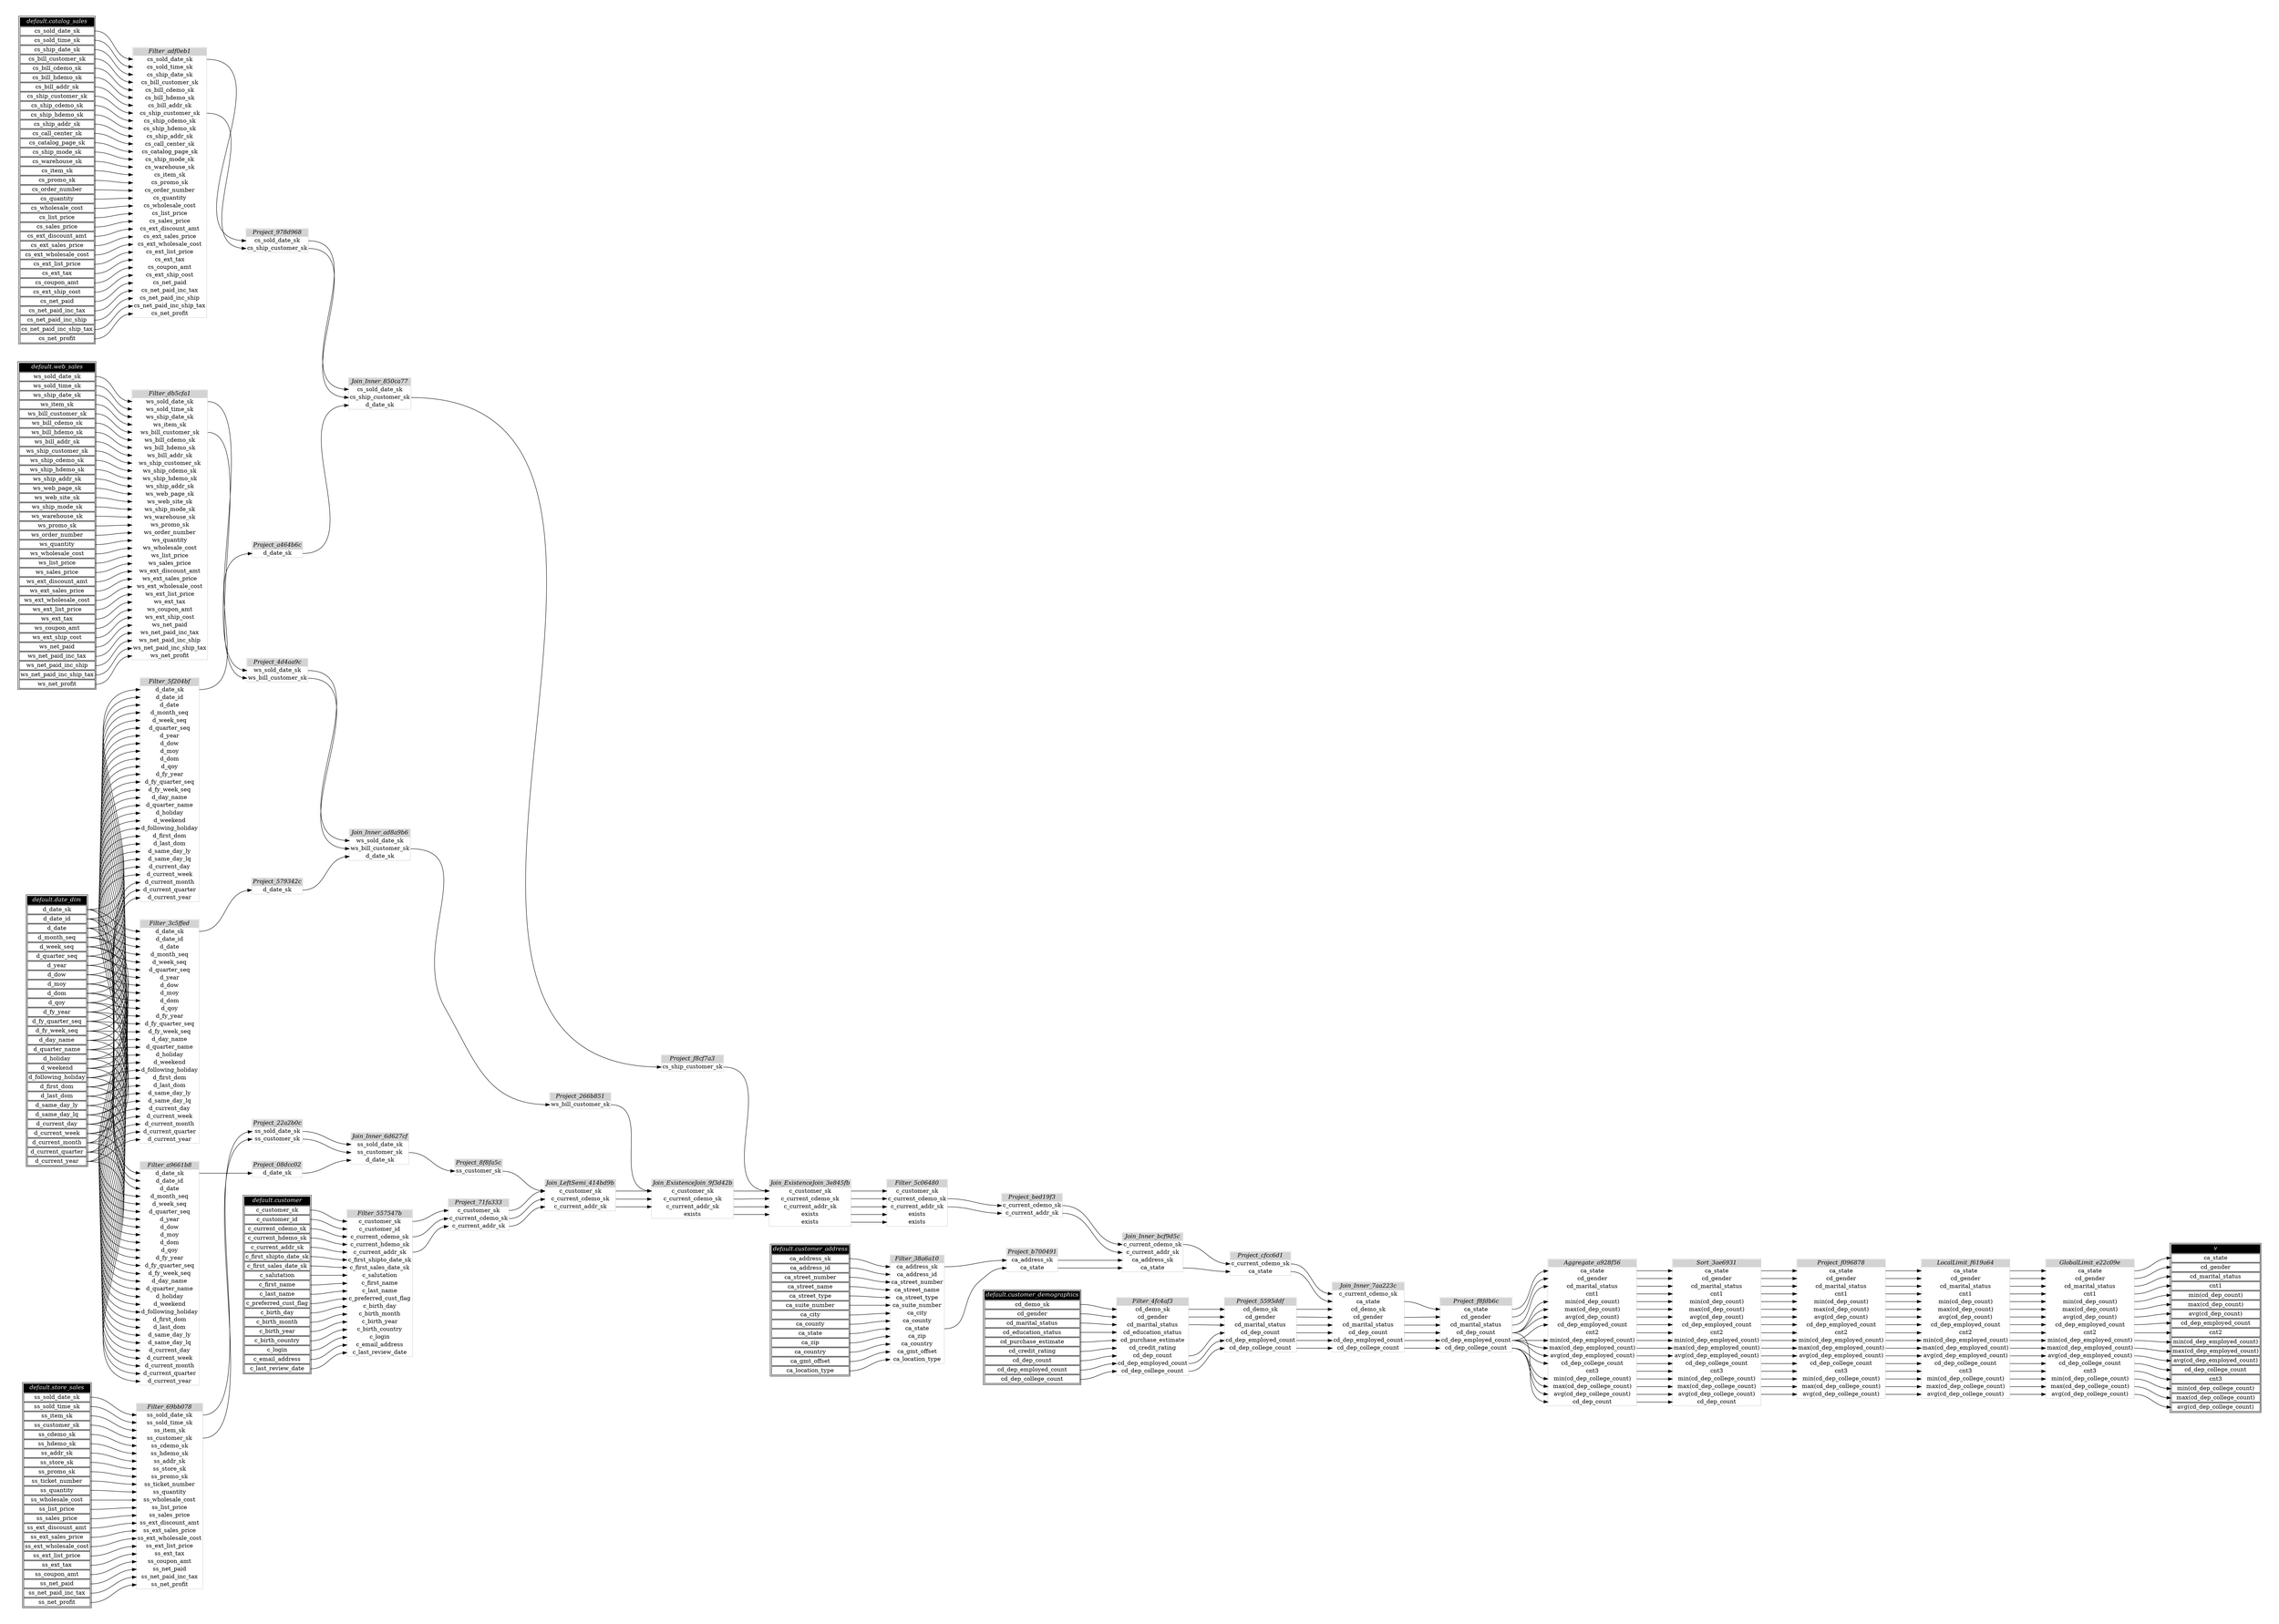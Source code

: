 // Automatically generated by TPCDSFlowTestSuite


digraph {
  graph [pad="0.5" nodesep="0.5" ranksep="1" fontname="Helvetica" rankdir=LR];
  node [shape=plaintext]

  
"Aggregate_a928f56" [label=<
<table color="lightgray" border="1" cellborder="0" cellspacing="0">
  <tr><td bgcolor="lightgray" port="nodeName"><i>Aggregate_a928f56</i></td></tr>
  <tr><td port="0">ca_state</td></tr>
<tr><td port="1">cd_gender</td></tr>
<tr><td port="2">cd_marital_status</td></tr>
<tr><td port="3">cnt1</td></tr>
<tr><td port="4">min(cd_dep_count)</td></tr>
<tr><td port="5">max(cd_dep_count)</td></tr>
<tr><td port="6">avg(cd_dep_count)</td></tr>
<tr><td port="7">cd_dep_employed_count</td></tr>
<tr><td port="8">cnt2</td></tr>
<tr><td port="9">min(cd_dep_employed_count)</td></tr>
<tr><td port="10">max(cd_dep_employed_count)</td></tr>
<tr><td port="11">avg(cd_dep_employed_count)</td></tr>
<tr><td port="12">cd_dep_college_count</td></tr>
<tr><td port="13">cnt3</td></tr>
<tr><td port="14">min(cd_dep_college_count)</td></tr>
<tr><td port="15">max(cd_dep_college_count)</td></tr>
<tr><td port="16">avg(cd_dep_college_count)</td></tr>
<tr><td port="17">cd_dep_count</td></tr>
</table>>];
     

"Filter_38a6a10" [label=<
<table color="lightgray" border="1" cellborder="0" cellspacing="0">
  <tr><td bgcolor="lightgray" port="nodeName"><i>Filter_38a6a10</i></td></tr>
  <tr><td port="0">ca_address_sk</td></tr>
<tr><td port="1">ca_address_id</td></tr>
<tr><td port="2">ca_street_number</td></tr>
<tr><td port="3">ca_street_name</td></tr>
<tr><td port="4">ca_street_type</td></tr>
<tr><td port="5">ca_suite_number</td></tr>
<tr><td port="6">ca_city</td></tr>
<tr><td port="7">ca_county</td></tr>
<tr><td port="8">ca_state</td></tr>
<tr><td port="9">ca_zip</td></tr>
<tr><td port="10">ca_country</td></tr>
<tr><td port="11">ca_gmt_offset</td></tr>
<tr><td port="12">ca_location_type</td></tr>
</table>>];
     

"Filter_3c5ffed" [label=<
<table color="lightgray" border="1" cellborder="0" cellspacing="0">
  <tr><td bgcolor="lightgray" port="nodeName"><i>Filter_3c5ffed</i></td></tr>
  <tr><td port="0">d_date_sk</td></tr>
<tr><td port="1">d_date_id</td></tr>
<tr><td port="2">d_date</td></tr>
<tr><td port="3">d_month_seq</td></tr>
<tr><td port="4">d_week_seq</td></tr>
<tr><td port="5">d_quarter_seq</td></tr>
<tr><td port="6">d_year</td></tr>
<tr><td port="7">d_dow</td></tr>
<tr><td port="8">d_moy</td></tr>
<tr><td port="9">d_dom</td></tr>
<tr><td port="10">d_qoy</td></tr>
<tr><td port="11">d_fy_year</td></tr>
<tr><td port="12">d_fy_quarter_seq</td></tr>
<tr><td port="13">d_fy_week_seq</td></tr>
<tr><td port="14">d_day_name</td></tr>
<tr><td port="15">d_quarter_name</td></tr>
<tr><td port="16">d_holiday</td></tr>
<tr><td port="17">d_weekend</td></tr>
<tr><td port="18">d_following_holiday</td></tr>
<tr><td port="19">d_first_dom</td></tr>
<tr><td port="20">d_last_dom</td></tr>
<tr><td port="21">d_same_day_ly</td></tr>
<tr><td port="22">d_same_day_lq</td></tr>
<tr><td port="23">d_current_day</td></tr>
<tr><td port="24">d_current_week</td></tr>
<tr><td port="25">d_current_month</td></tr>
<tr><td port="26">d_current_quarter</td></tr>
<tr><td port="27">d_current_year</td></tr>
</table>>];
     

"Filter_4fc4af3" [label=<
<table color="lightgray" border="1" cellborder="0" cellspacing="0">
  <tr><td bgcolor="lightgray" port="nodeName"><i>Filter_4fc4af3</i></td></tr>
  <tr><td port="0">cd_demo_sk</td></tr>
<tr><td port="1">cd_gender</td></tr>
<tr><td port="2">cd_marital_status</td></tr>
<tr><td port="3">cd_education_status</td></tr>
<tr><td port="4">cd_purchase_estimate</td></tr>
<tr><td port="5">cd_credit_rating</td></tr>
<tr><td port="6">cd_dep_count</td></tr>
<tr><td port="7">cd_dep_employed_count</td></tr>
<tr><td port="8">cd_dep_college_count</td></tr>
</table>>];
     

"Filter_557547b" [label=<
<table color="lightgray" border="1" cellborder="0" cellspacing="0">
  <tr><td bgcolor="lightgray" port="nodeName"><i>Filter_557547b</i></td></tr>
  <tr><td port="0">c_customer_sk</td></tr>
<tr><td port="1">c_customer_id</td></tr>
<tr><td port="2">c_current_cdemo_sk</td></tr>
<tr><td port="3">c_current_hdemo_sk</td></tr>
<tr><td port="4">c_current_addr_sk</td></tr>
<tr><td port="5">c_first_shipto_date_sk</td></tr>
<tr><td port="6">c_first_sales_date_sk</td></tr>
<tr><td port="7">c_salutation</td></tr>
<tr><td port="8">c_first_name</td></tr>
<tr><td port="9">c_last_name</td></tr>
<tr><td port="10">c_preferred_cust_flag</td></tr>
<tr><td port="11">c_birth_day</td></tr>
<tr><td port="12">c_birth_month</td></tr>
<tr><td port="13">c_birth_year</td></tr>
<tr><td port="14">c_birth_country</td></tr>
<tr><td port="15">c_login</td></tr>
<tr><td port="16">c_email_address</td></tr>
<tr><td port="17">c_last_review_date</td></tr>
</table>>];
     

"Filter_5c06480" [label=<
<table color="lightgray" border="1" cellborder="0" cellspacing="0">
  <tr><td bgcolor="lightgray" port="nodeName"><i>Filter_5c06480</i></td></tr>
  <tr><td port="0">c_customer_sk</td></tr>
<tr><td port="1">c_current_cdemo_sk</td></tr>
<tr><td port="2">c_current_addr_sk</td></tr>
<tr><td port="3">exists</td></tr>
<tr><td port="4">exists</td></tr>
</table>>];
     

"Filter_5f204bf" [label=<
<table color="lightgray" border="1" cellborder="0" cellspacing="0">
  <tr><td bgcolor="lightgray" port="nodeName"><i>Filter_5f204bf</i></td></tr>
  <tr><td port="0">d_date_sk</td></tr>
<tr><td port="1">d_date_id</td></tr>
<tr><td port="2">d_date</td></tr>
<tr><td port="3">d_month_seq</td></tr>
<tr><td port="4">d_week_seq</td></tr>
<tr><td port="5">d_quarter_seq</td></tr>
<tr><td port="6">d_year</td></tr>
<tr><td port="7">d_dow</td></tr>
<tr><td port="8">d_moy</td></tr>
<tr><td port="9">d_dom</td></tr>
<tr><td port="10">d_qoy</td></tr>
<tr><td port="11">d_fy_year</td></tr>
<tr><td port="12">d_fy_quarter_seq</td></tr>
<tr><td port="13">d_fy_week_seq</td></tr>
<tr><td port="14">d_day_name</td></tr>
<tr><td port="15">d_quarter_name</td></tr>
<tr><td port="16">d_holiday</td></tr>
<tr><td port="17">d_weekend</td></tr>
<tr><td port="18">d_following_holiday</td></tr>
<tr><td port="19">d_first_dom</td></tr>
<tr><td port="20">d_last_dom</td></tr>
<tr><td port="21">d_same_day_ly</td></tr>
<tr><td port="22">d_same_day_lq</td></tr>
<tr><td port="23">d_current_day</td></tr>
<tr><td port="24">d_current_week</td></tr>
<tr><td port="25">d_current_month</td></tr>
<tr><td port="26">d_current_quarter</td></tr>
<tr><td port="27">d_current_year</td></tr>
</table>>];
     

"Filter_69bb078" [label=<
<table color="lightgray" border="1" cellborder="0" cellspacing="0">
  <tr><td bgcolor="lightgray" port="nodeName"><i>Filter_69bb078</i></td></tr>
  <tr><td port="0">ss_sold_date_sk</td></tr>
<tr><td port="1">ss_sold_time_sk</td></tr>
<tr><td port="2">ss_item_sk</td></tr>
<tr><td port="3">ss_customer_sk</td></tr>
<tr><td port="4">ss_cdemo_sk</td></tr>
<tr><td port="5">ss_hdemo_sk</td></tr>
<tr><td port="6">ss_addr_sk</td></tr>
<tr><td port="7">ss_store_sk</td></tr>
<tr><td port="8">ss_promo_sk</td></tr>
<tr><td port="9">ss_ticket_number</td></tr>
<tr><td port="10">ss_quantity</td></tr>
<tr><td port="11">ss_wholesale_cost</td></tr>
<tr><td port="12">ss_list_price</td></tr>
<tr><td port="13">ss_sales_price</td></tr>
<tr><td port="14">ss_ext_discount_amt</td></tr>
<tr><td port="15">ss_ext_sales_price</td></tr>
<tr><td port="16">ss_ext_wholesale_cost</td></tr>
<tr><td port="17">ss_ext_list_price</td></tr>
<tr><td port="18">ss_ext_tax</td></tr>
<tr><td port="19">ss_coupon_amt</td></tr>
<tr><td port="20">ss_net_paid</td></tr>
<tr><td port="21">ss_net_paid_inc_tax</td></tr>
<tr><td port="22">ss_net_profit</td></tr>
</table>>];
     

"Filter_a9661b8" [label=<
<table color="lightgray" border="1" cellborder="0" cellspacing="0">
  <tr><td bgcolor="lightgray" port="nodeName"><i>Filter_a9661b8</i></td></tr>
  <tr><td port="0">d_date_sk</td></tr>
<tr><td port="1">d_date_id</td></tr>
<tr><td port="2">d_date</td></tr>
<tr><td port="3">d_month_seq</td></tr>
<tr><td port="4">d_week_seq</td></tr>
<tr><td port="5">d_quarter_seq</td></tr>
<tr><td port="6">d_year</td></tr>
<tr><td port="7">d_dow</td></tr>
<tr><td port="8">d_moy</td></tr>
<tr><td port="9">d_dom</td></tr>
<tr><td port="10">d_qoy</td></tr>
<tr><td port="11">d_fy_year</td></tr>
<tr><td port="12">d_fy_quarter_seq</td></tr>
<tr><td port="13">d_fy_week_seq</td></tr>
<tr><td port="14">d_day_name</td></tr>
<tr><td port="15">d_quarter_name</td></tr>
<tr><td port="16">d_holiday</td></tr>
<tr><td port="17">d_weekend</td></tr>
<tr><td port="18">d_following_holiday</td></tr>
<tr><td port="19">d_first_dom</td></tr>
<tr><td port="20">d_last_dom</td></tr>
<tr><td port="21">d_same_day_ly</td></tr>
<tr><td port="22">d_same_day_lq</td></tr>
<tr><td port="23">d_current_day</td></tr>
<tr><td port="24">d_current_week</td></tr>
<tr><td port="25">d_current_month</td></tr>
<tr><td port="26">d_current_quarter</td></tr>
<tr><td port="27">d_current_year</td></tr>
</table>>];
     

"Filter_adf0eb1" [label=<
<table color="lightgray" border="1" cellborder="0" cellspacing="0">
  <tr><td bgcolor="lightgray" port="nodeName"><i>Filter_adf0eb1</i></td></tr>
  <tr><td port="0">cs_sold_date_sk</td></tr>
<tr><td port="1">cs_sold_time_sk</td></tr>
<tr><td port="2">cs_ship_date_sk</td></tr>
<tr><td port="3">cs_bill_customer_sk</td></tr>
<tr><td port="4">cs_bill_cdemo_sk</td></tr>
<tr><td port="5">cs_bill_hdemo_sk</td></tr>
<tr><td port="6">cs_bill_addr_sk</td></tr>
<tr><td port="7">cs_ship_customer_sk</td></tr>
<tr><td port="8">cs_ship_cdemo_sk</td></tr>
<tr><td port="9">cs_ship_hdemo_sk</td></tr>
<tr><td port="10">cs_ship_addr_sk</td></tr>
<tr><td port="11">cs_call_center_sk</td></tr>
<tr><td port="12">cs_catalog_page_sk</td></tr>
<tr><td port="13">cs_ship_mode_sk</td></tr>
<tr><td port="14">cs_warehouse_sk</td></tr>
<tr><td port="15">cs_item_sk</td></tr>
<tr><td port="16">cs_promo_sk</td></tr>
<tr><td port="17">cs_order_number</td></tr>
<tr><td port="18">cs_quantity</td></tr>
<tr><td port="19">cs_wholesale_cost</td></tr>
<tr><td port="20">cs_list_price</td></tr>
<tr><td port="21">cs_sales_price</td></tr>
<tr><td port="22">cs_ext_discount_amt</td></tr>
<tr><td port="23">cs_ext_sales_price</td></tr>
<tr><td port="24">cs_ext_wholesale_cost</td></tr>
<tr><td port="25">cs_ext_list_price</td></tr>
<tr><td port="26">cs_ext_tax</td></tr>
<tr><td port="27">cs_coupon_amt</td></tr>
<tr><td port="28">cs_ext_ship_cost</td></tr>
<tr><td port="29">cs_net_paid</td></tr>
<tr><td port="30">cs_net_paid_inc_tax</td></tr>
<tr><td port="31">cs_net_paid_inc_ship</td></tr>
<tr><td port="32">cs_net_paid_inc_ship_tax</td></tr>
<tr><td port="33">cs_net_profit</td></tr>
</table>>];
     

"Filter_db5cfa1" [label=<
<table color="lightgray" border="1" cellborder="0" cellspacing="0">
  <tr><td bgcolor="lightgray" port="nodeName"><i>Filter_db5cfa1</i></td></tr>
  <tr><td port="0">ws_sold_date_sk</td></tr>
<tr><td port="1">ws_sold_time_sk</td></tr>
<tr><td port="2">ws_ship_date_sk</td></tr>
<tr><td port="3">ws_item_sk</td></tr>
<tr><td port="4">ws_bill_customer_sk</td></tr>
<tr><td port="5">ws_bill_cdemo_sk</td></tr>
<tr><td port="6">ws_bill_hdemo_sk</td></tr>
<tr><td port="7">ws_bill_addr_sk</td></tr>
<tr><td port="8">ws_ship_customer_sk</td></tr>
<tr><td port="9">ws_ship_cdemo_sk</td></tr>
<tr><td port="10">ws_ship_hdemo_sk</td></tr>
<tr><td port="11">ws_ship_addr_sk</td></tr>
<tr><td port="12">ws_web_page_sk</td></tr>
<tr><td port="13">ws_web_site_sk</td></tr>
<tr><td port="14">ws_ship_mode_sk</td></tr>
<tr><td port="15">ws_warehouse_sk</td></tr>
<tr><td port="16">ws_promo_sk</td></tr>
<tr><td port="17">ws_order_number</td></tr>
<tr><td port="18">ws_quantity</td></tr>
<tr><td port="19">ws_wholesale_cost</td></tr>
<tr><td port="20">ws_list_price</td></tr>
<tr><td port="21">ws_sales_price</td></tr>
<tr><td port="22">ws_ext_discount_amt</td></tr>
<tr><td port="23">ws_ext_sales_price</td></tr>
<tr><td port="24">ws_ext_wholesale_cost</td></tr>
<tr><td port="25">ws_ext_list_price</td></tr>
<tr><td port="26">ws_ext_tax</td></tr>
<tr><td port="27">ws_coupon_amt</td></tr>
<tr><td port="28">ws_ext_ship_cost</td></tr>
<tr><td port="29">ws_net_paid</td></tr>
<tr><td port="30">ws_net_paid_inc_tax</td></tr>
<tr><td port="31">ws_net_paid_inc_ship</td></tr>
<tr><td port="32">ws_net_paid_inc_ship_tax</td></tr>
<tr><td port="33">ws_net_profit</td></tr>
</table>>];
     

"GlobalLimit_e22c09e" [label=<
<table color="lightgray" border="1" cellborder="0" cellspacing="0">
  <tr><td bgcolor="lightgray" port="nodeName"><i>GlobalLimit_e22c09e</i></td></tr>
  <tr><td port="0">ca_state</td></tr>
<tr><td port="1">cd_gender</td></tr>
<tr><td port="2">cd_marital_status</td></tr>
<tr><td port="3">cnt1</td></tr>
<tr><td port="4">min(cd_dep_count)</td></tr>
<tr><td port="5">max(cd_dep_count)</td></tr>
<tr><td port="6">avg(cd_dep_count)</td></tr>
<tr><td port="7">cd_dep_employed_count</td></tr>
<tr><td port="8">cnt2</td></tr>
<tr><td port="9">min(cd_dep_employed_count)</td></tr>
<tr><td port="10">max(cd_dep_employed_count)</td></tr>
<tr><td port="11">avg(cd_dep_employed_count)</td></tr>
<tr><td port="12">cd_dep_college_count</td></tr>
<tr><td port="13">cnt3</td></tr>
<tr><td port="14">min(cd_dep_college_count)</td></tr>
<tr><td port="15">max(cd_dep_college_count)</td></tr>
<tr><td port="16">avg(cd_dep_college_count)</td></tr>
</table>>];
     

"Join_ExistenceJoin_3e845fb" [label=<
<table color="lightgray" border="1" cellborder="0" cellspacing="0">
  <tr><td bgcolor="lightgray" port="nodeName"><i>Join_ExistenceJoin_3e845fb</i></td></tr>
  <tr><td port="0">c_customer_sk</td></tr>
<tr><td port="1">c_current_cdemo_sk</td></tr>
<tr><td port="2">c_current_addr_sk</td></tr>
<tr><td port="3">exists</td></tr>
<tr><td port="4">exists</td></tr>
</table>>];
     

"Join_ExistenceJoin_9f3d42b" [label=<
<table color="lightgray" border="1" cellborder="0" cellspacing="0">
  <tr><td bgcolor="lightgray" port="nodeName"><i>Join_ExistenceJoin_9f3d42b</i></td></tr>
  <tr><td port="0">c_customer_sk</td></tr>
<tr><td port="1">c_current_cdemo_sk</td></tr>
<tr><td port="2">c_current_addr_sk</td></tr>
<tr><td port="3">exists</td></tr>
</table>>];
     

"Join_Inner_6d627cf" [label=<
<table color="lightgray" border="1" cellborder="0" cellspacing="0">
  <tr><td bgcolor="lightgray" port="nodeName"><i>Join_Inner_6d627cf</i></td></tr>
  <tr><td port="0">ss_sold_date_sk</td></tr>
<tr><td port="1">ss_customer_sk</td></tr>
<tr><td port="2">d_date_sk</td></tr>
</table>>];
     

"Join_Inner_7aa223c" [label=<
<table color="lightgray" border="1" cellborder="0" cellspacing="0">
  <tr><td bgcolor="lightgray" port="nodeName"><i>Join_Inner_7aa223c</i></td></tr>
  <tr><td port="0">c_current_cdemo_sk</td></tr>
<tr><td port="1">ca_state</td></tr>
<tr><td port="2">cd_demo_sk</td></tr>
<tr><td port="3">cd_gender</td></tr>
<tr><td port="4">cd_marital_status</td></tr>
<tr><td port="5">cd_dep_count</td></tr>
<tr><td port="6">cd_dep_employed_count</td></tr>
<tr><td port="7">cd_dep_college_count</td></tr>
</table>>];
     

"Join_Inner_850ca77" [label=<
<table color="lightgray" border="1" cellborder="0" cellspacing="0">
  <tr><td bgcolor="lightgray" port="nodeName"><i>Join_Inner_850ca77</i></td></tr>
  <tr><td port="0">cs_sold_date_sk</td></tr>
<tr><td port="1">cs_ship_customer_sk</td></tr>
<tr><td port="2">d_date_sk</td></tr>
</table>>];
     

"Join_Inner_ad8a9b6" [label=<
<table color="lightgray" border="1" cellborder="0" cellspacing="0">
  <tr><td bgcolor="lightgray" port="nodeName"><i>Join_Inner_ad8a9b6</i></td></tr>
  <tr><td port="0">ws_sold_date_sk</td></tr>
<tr><td port="1">ws_bill_customer_sk</td></tr>
<tr><td port="2">d_date_sk</td></tr>
</table>>];
     

"Join_Inner_bcf9d5c" [label=<
<table color="lightgray" border="1" cellborder="0" cellspacing="0">
  <tr><td bgcolor="lightgray" port="nodeName"><i>Join_Inner_bcf9d5c</i></td></tr>
  <tr><td port="0">c_current_cdemo_sk</td></tr>
<tr><td port="1">c_current_addr_sk</td></tr>
<tr><td port="2">ca_address_sk</td></tr>
<tr><td port="3">ca_state</td></tr>
</table>>];
     

"Join_LeftSemi_414bd9b" [label=<
<table color="lightgray" border="1" cellborder="0" cellspacing="0">
  <tr><td bgcolor="lightgray" port="nodeName"><i>Join_LeftSemi_414bd9b</i></td></tr>
  <tr><td port="0">c_customer_sk</td></tr>
<tr><td port="1">c_current_cdemo_sk</td></tr>
<tr><td port="2">c_current_addr_sk</td></tr>
</table>>];
     

"LocalLimit_f619a64" [label=<
<table color="lightgray" border="1" cellborder="0" cellspacing="0">
  <tr><td bgcolor="lightgray" port="nodeName"><i>LocalLimit_f619a64</i></td></tr>
  <tr><td port="0">ca_state</td></tr>
<tr><td port="1">cd_gender</td></tr>
<tr><td port="2">cd_marital_status</td></tr>
<tr><td port="3">cnt1</td></tr>
<tr><td port="4">min(cd_dep_count)</td></tr>
<tr><td port="5">max(cd_dep_count)</td></tr>
<tr><td port="6">avg(cd_dep_count)</td></tr>
<tr><td port="7">cd_dep_employed_count</td></tr>
<tr><td port="8">cnt2</td></tr>
<tr><td port="9">min(cd_dep_employed_count)</td></tr>
<tr><td port="10">max(cd_dep_employed_count)</td></tr>
<tr><td port="11">avg(cd_dep_employed_count)</td></tr>
<tr><td port="12">cd_dep_college_count</td></tr>
<tr><td port="13">cnt3</td></tr>
<tr><td port="14">min(cd_dep_college_count)</td></tr>
<tr><td port="15">max(cd_dep_college_count)</td></tr>
<tr><td port="16">avg(cd_dep_college_count)</td></tr>
</table>>];
     

"Project_08dcc02" [label=<
<table color="lightgray" border="1" cellborder="0" cellspacing="0">
  <tr><td bgcolor="lightgray" port="nodeName"><i>Project_08dcc02</i></td></tr>
  <tr><td port="0">d_date_sk</td></tr>
</table>>];
     

"Project_22a2b0c" [label=<
<table color="lightgray" border="1" cellborder="0" cellspacing="0">
  <tr><td bgcolor="lightgray" port="nodeName"><i>Project_22a2b0c</i></td></tr>
  <tr><td port="0">ss_sold_date_sk</td></tr>
<tr><td port="1">ss_customer_sk</td></tr>
</table>>];
     

"Project_266b851" [label=<
<table color="lightgray" border="1" cellborder="0" cellspacing="0">
  <tr><td bgcolor="lightgray" port="nodeName"><i>Project_266b851</i></td></tr>
  <tr><td port="0">ws_bill_customer_sk</td></tr>
</table>>];
     

"Project_4d4aa9c" [label=<
<table color="lightgray" border="1" cellborder="0" cellspacing="0">
  <tr><td bgcolor="lightgray" port="nodeName"><i>Project_4d4aa9c</i></td></tr>
  <tr><td port="0">ws_sold_date_sk</td></tr>
<tr><td port="1">ws_bill_customer_sk</td></tr>
</table>>];
     

"Project_5595ddf" [label=<
<table color="lightgray" border="1" cellborder="0" cellspacing="0">
  <tr><td bgcolor="lightgray" port="nodeName"><i>Project_5595ddf</i></td></tr>
  <tr><td port="0">cd_demo_sk</td></tr>
<tr><td port="1">cd_gender</td></tr>
<tr><td port="2">cd_marital_status</td></tr>
<tr><td port="3">cd_dep_count</td></tr>
<tr><td port="4">cd_dep_employed_count</td></tr>
<tr><td port="5">cd_dep_college_count</td></tr>
</table>>];
     

"Project_579342c" [label=<
<table color="lightgray" border="1" cellborder="0" cellspacing="0">
  <tr><td bgcolor="lightgray" port="nodeName"><i>Project_579342c</i></td></tr>
  <tr><td port="0">d_date_sk</td></tr>
</table>>];
     

"Project_71fa333" [label=<
<table color="lightgray" border="1" cellborder="0" cellspacing="0">
  <tr><td bgcolor="lightgray" port="nodeName"><i>Project_71fa333</i></td></tr>
  <tr><td port="0">c_customer_sk</td></tr>
<tr><td port="1">c_current_cdemo_sk</td></tr>
<tr><td port="2">c_current_addr_sk</td></tr>
</table>>];
     

"Project_8f8fa5c" [label=<
<table color="lightgray" border="1" cellborder="0" cellspacing="0">
  <tr><td bgcolor="lightgray" port="nodeName"><i>Project_8f8fa5c</i></td></tr>
  <tr><td port="0">ss_customer_sk</td></tr>
</table>>];
     

"Project_978d968" [label=<
<table color="lightgray" border="1" cellborder="0" cellspacing="0">
  <tr><td bgcolor="lightgray" port="nodeName"><i>Project_978d968</i></td></tr>
  <tr><td port="0">cs_sold_date_sk</td></tr>
<tr><td port="1">cs_ship_customer_sk</td></tr>
</table>>];
     

"Project_a464b6c" [label=<
<table color="lightgray" border="1" cellborder="0" cellspacing="0">
  <tr><td bgcolor="lightgray" port="nodeName"><i>Project_a464b6c</i></td></tr>
  <tr><td port="0">d_date_sk</td></tr>
</table>>];
     

"Project_b700491" [label=<
<table color="lightgray" border="1" cellborder="0" cellspacing="0">
  <tr><td bgcolor="lightgray" port="nodeName"><i>Project_b700491</i></td></tr>
  <tr><td port="0">ca_address_sk</td></tr>
<tr><td port="1">ca_state</td></tr>
</table>>];
     

"Project_bed19f3" [label=<
<table color="lightgray" border="1" cellborder="0" cellspacing="0">
  <tr><td bgcolor="lightgray" port="nodeName"><i>Project_bed19f3</i></td></tr>
  <tr><td port="0">c_current_cdemo_sk</td></tr>
<tr><td port="1">c_current_addr_sk</td></tr>
</table>>];
     

"Project_cfcc6d1" [label=<
<table color="lightgray" border="1" cellborder="0" cellspacing="0">
  <tr><td bgcolor="lightgray" port="nodeName"><i>Project_cfcc6d1</i></td></tr>
  <tr><td port="0">c_current_cdemo_sk</td></tr>
<tr><td port="1">ca_state</td></tr>
</table>>];
     

"Project_f096878" [label=<
<table color="lightgray" border="1" cellborder="0" cellspacing="0">
  <tr><td bgcolor="lightgray" port="nodeName"><i>Project_f096878</i></td></tr>
  <tr><td port="0">ca_state</td></tr>
<tr><td port="1">cd_gender</td></tr>
<tr><td port="2">cd_marital_status</td></tr>
<tr><td port="3">cnt1</td></tr>
<tr><td port="4">min(cd_dep_count)</td></tr>
<tr><td port="5">max(cd_dep_count)</td></tr>
<tr><td port="6">avg(cd_dep_count)</td></tr>
<tr><td port="7">cd_dep_employed_count</td></tr>
<tr><td port="8">cnt2</td></tr>
<tr><td port="9">min(cd_dep_employed_count)</td></tr>
<tr><td port="10">max(cd_dep_employed_count)</td></tr>
<tr><td port="11">avg(cd_dep_employed_count)</td></tr>
<tr><td port="12">cd_dep_college_count</td></tr>
<tr><td port="13">cnt3</td></tr>
<tr><td port="14">min(cd_dep_college_count)</td></tr>
<tr><td port="15">max(cd_dep_college_count)</td></tr>
<tr><td port="16">avg(cd_dep_college_count)</td></tr>
</table>>];
     

"Project_f8cf7a3" [label=<
<table color="lightgray" border="1" cellborder="0" cellspacing="0">
  <tr><td bgcolor="lightgray" port="nodeName"><i>Project_f8cf7a3</i></td></tr>
  <tr><td port="0">cs_ship_customer_sk</td></tr>
</table>>];
     

"Project_f8fdb6c" [label=<
<table color="lightgray" border="1" cellborder="0" cellspacing="0">
  <tr><td bgcolor="lightgray" port="nodeName"><i>Project_f8fdb6c</i></td></tr>
  <tr><td port="0">ca_state</td></tr>
<tr><td port="1">cd_gender</td></tr>
<tr><td port="2">cd_marital_status</td></tr>
<tr><td port="3">cd_dep_count</td></tr>
<tr><td port="4">cd_dep_employed_count</td></tr>
<tr><td port="5">cd_dep_college_count</td></tr>
</table>>];
     

"Sort_3ae6931" [label=<
<table color="lightgray" border="1" cellborder="0" cellspacing="0">
  <tr><td bgcolor="lightgray" port="nodeName"><i>Sort_3ae6931</i></td></tr>
  <tr><td port="0">ca_state</td></tr>
<tr><td port="1">cd_gender</td></tr>
<tr><td port="2">cd_marital_status</td></tr>
<tr><td port="3">cnt1</td></tr>
<tr><td port="4">min(cd_dep_count)</td></tr>
<tr><td port="5">max(cd_dep_count)</td></tr>
<tr><td port="6">avg(cd_dep_count)</td></tr>
<tr><td port="7">cd_dep_employed_count</td></tr>
<tr><td port="8">cnt2</td></tr>
<tr><td port="9">min(cd_dep_employed_count)</td></tr>
<tr><td port="10">max(cd_dep_employed_count)</td></tr>
<tr><td port="11">avg(cd_dep_employed_count)</td></tr>
<tr><td port="12">cd_dep_college_count</td></tr>
<tr><td port="13">cnt3</td></tr>
<tr><td port="14">min(cd_dep_college_count)</td></tr>
<tr><td port="15">max(cd_dep_college_count)</td></tr>
<tr><td port="16">avg(cd_dep_college_count)</td></tr>
<tr><td port="17">cd_dep_count</td></tr>
</table>>];
     

"default.catalog_sales" [color="black" label=<
<table>
  <tr><td bgcolor="black" port="nodeName"><i><font color="white">default.catalog_sales</font></i></td></tr>
  <tr><td port="0">cs_sold_date_sk</td></tr>
<tr><td port="1">cs_sold_time_sk</td></tr>
<tr><td port="2">cs_ship_date_sk</td></tr>
<tr><td port="3">cs_bill_customer_sk</td></tr>
<tr><td port="4">cs_bill_cdemo_sk</td></tr>
<tr><td port="5">cs_bill_hdemo_sk</td></tr>
<tr><td port="6">cs_bill_addr_sk</td></tr>
<tr><td port="7">cs_ship_customer_sk</td></tr>
<tr><td port="8">cs_ship_cdemo_sk</td></tr>
<tr><td port="9">cs_ship_hdemo_sk</td></tr>
<tr><td port="10">cs_ship_addr_sk</td></tr>
<tr><td port="11">cs_call_center_sk</td></tr>
<tr><td port="12">cs_catalog_page_sk</td></tr>
<tr><td port="13">cs_ship_mode_sk</td></tr>
<tr><td port="14">cs_warehouse_sk</td></tr>
<tr><td port="15">cs_item_sk</td></tr>
<tr><td port="16">cs_promo_sk</td></tr>
<tr><td port="17">cs_order_number</td></tr>
<tr><td port="18">cs_quantity</td></tr>
<tr><td port="19">cs_wholesale_cost</td></tr>
<tr><td port="20">cs_list_price</td></tr>
<tr><td port="21">cs_sales_price</td></tr>
<tr><td port="22">cs_ext_discount_amt</td></tr>
<tr><td port="23">cs_ext_sales_price</td></tr>
<tr><td port="24">cs_ext_wholesale_cost</td></tr>
<tr><td port="25">cs_ext_list_price</td></tr>
<tr><td port="26">cs_ext_tax</td></tr>
<tr><td port="27">cs_coupon_amt</td></tr>
<tr><td port="28">cs_ext_ship_cost</td></tr>
<tr><td port="29">cs_net_paid</td></tr>
<tr><td port="30">cs_net_paid_inc_tax</td></tr>
<tr><td port="31">cs_net_paid_inc_ship</td></tr>
<tr><td port="32">cs_net_paid_inc_ship_tax</td></tr>
<tr><td port="33">cs_net_profit</td></tr>
</table>>];
     

"default.customer" [color="black" label=<
<table>
  <tr><td bgcolor="black" port="nodeName"><i><font color="white">default.customer</font></i></td></tr>
  <tr><td port="0">c_customer_sk</td></tr>
<tr><td port="1">c_customer_id</td></tr>
<tr><td port="2">c_current_cdemo_sk</td></tr>
<tr><td port="3">c_current_hdemo_sk</td></tr>
<tr><td port="4">c_current_addr_sk</td></tr>
<tr><td port="5">c_first_shipto_date_sk</td></tr>
<tr><td port="6">c_first_sales_date_sk</td></tr>
<tr><td port="7">c_salutation</td></tr>
<tr><td port="8">c_first_name</td></tr>
<tr><td port="9">c_last_name</td></tr>
<tr><td port="10">c_preferred_cust_flag</td></tr>
<tr><td port="11">c_birth_day</td></tr>
<tr><td port="12">c_birth_month</td></tr>
<tr><td port="13">c_birth_year</td></tr>
<tr><td port="14">c_birth_country</td></tr>
<tr><td port="15">c_login</td></tr>
<tr><td port="16">c_email_address</td></tr>
<tr><td port="17">c_last_review_date</td></tr>
</table>>];
     

"default.customer_address" [color="black" label=<
<table>
  <tr><td bgcolor="black" port="nodeName"><i><font color="white">default.customer_address</font></i></td></tr>
  <tr><td port="0">ca_address_sk</td></tr>
<tr><td port="1">ca_address_id</td></tr>
<tr><td port="2">ca_street_number</td></tr>
<tr><td port="3">ca_street_name</td></tr>
<tr><td port="4">ca_street_type</td></tr>
<tr><td port="5">ca_suite_number</td></tr>
<tr><td port="6">ca_city</td></tr>
<tr><td port="7">ca_county</td></tr>
<tr><td port="8">ca_state</td></tr>
<tr><td port="9">ca_zip</td></tr>
<tr><td port="10">ca_country</td></tr>
<tr><td port="11">ca_gmt_offset</td></tr>
<tr><td port="12">ca_location_type</td></tr>
</table>>];
     

"default.customer_demographics" [color="black" label=<
<table>
  <tr><td bgcolor="black" port="nodeName"><i><font color="white">default.customer_demographics</font></i></td></tr>
  <tr><td port="0">cd_demo_sk</td></tr>
<tr><td port="1">cd_gender</td></tr>
<tr><td port="2">cd_marital_status</td></tr>
<tr><td port="3">cd_education_status</td></tr>
<tr><td port="4">cd_purchase_estimate</td></tr>
<tr><td port="5">cd_credit_rating</td></tr>
<tr><td port="6">cd_dep_count</td></tr>
<tr><td port="7">cd_dep_employed_count</td></tr>
<tr><td port="8">cd_dep_college_count</td></tr>
</table>>];
     

"default.date_dim" [color="black" label=<
<table>
  <tr><td bgcolor="black" port="nodeName"><i><font color="white">default.date_dim</font></i></td></tr>
  <tr><td port="0">d_date_sk</td></tr>
<tr><td port="1">d_date_id</td></tr>
<tr><td port="2">d_date</td></tr>
<tr><td port="3">d_month_seq</td></tr>
<tr><td port="4">d_week_seq</td></tr>
<tr><td port="5">d_quarter_seq</td></tr>
<tr><td port="6">d_year</td></tr>
<tr><td port="7">d_dow</td></tr>
<tr><td port="8">d_moy</td></tr>
<tr><td port="9">d_dom</td></tr>
<tr><td port="10">d_qoy</td></tr>
<tr><td port="11">d_fy_year</td></tr>
<tr><td port="12">d_fy_quarter_seq</td></tr>
<tr><td port="13">d_fy_week_seq</td></tr>
<tr><td port="14">d_day_name</td></tr>
<tr><td port="15">d_quarter_name</td></tr>
<tr><td port="16">d_holiday</td></tr>
<tr><td port="17">d_weekend</td></tr>
<tr><td port="18">d_following_holiday</td></tr>
<tr><td port="19">d_first_dom</td></tr>
<tr><td port="20">d_last_dom</td></tr>
<tr><td port="21">d_same_day_ly</td></tr>
<tr><td port="22">d_same_day_lq</td></tr>
<tr><td port="23">d_current_day</td></tr>
<tr><td port="24">d_current_week</td></tr>
<tr><td port="25">d_current_month</td></tr>
<tr><td port="26">d_current_quarter</td></tr>
<tr><td port="27">d_current_year</td></tr>
</table>>];
     

"default.store_sales" [color="black" label=<
<table>
  <tr><td bgcolor="black" port="nodeName"><i><font color="white">default.store_sales</font></i></td></tr>
  <tr><td port="0">ss_sold_date_sk</td></tr>
<tr><td port="1">ss_sold_time_sk</td></tr>
<tr><td port="2">ss_item_sk</td></tr>
<tr><td port="3">ss_customer_sk</td></tr>
<tr><td port="4">ss_cdemo_sk</td></tr>
<tr><td port="5">ss_hdemo_sk</td></tr>
<tr><td port="6">ss_addr_sk</td></tr>
<tr><td port="7">ss_store_sk</td></tr>
<tr><td port="8">ss_promo_sk</td></tr>
<tr><td port="9">ss_ticket_number</td></tr>
<tr><td port="10">ss_quantity</td></tr>
<tr><td port="11">ss_wholesale_cost</td></tr>
<tr><td port="12">ss_list_price</td></tr>
<tr><td port="13">ss_sales_price</td></tr>
<tr><td port="14">ss_ext_discount_amt</td></tr>
<tr><td port="15">ss_ext_sales_price</td></tr>
<tr><td port="16">ss_ext_wholesale_cost</td></tr>
<tr><td port="17">ss_ext_list_price</td></tr>
<tr><td port="18">ss_ext_tax</td></tr>
<tr><td port="19">ss_coupon_amt</td></tr>
<tr><td port="20">ss_net_paid</td></tr>
<tr><td port="21">ss_net_paid_inc_tax</td></tr>
<tr><td port="22">ss_net_profit</td></tr>
</table>>];
     

"default.web_sales" [color="black" label=<
<table>
  <tr><td bgcolor="black" port="nodeName"><i><font color="white">default.web_sales</font></i></td></tr>
  <tr><td port="0">ws_sold_date_sk</td></tr>
<tr><td port="1">ws_sold_time_sk</td></tr>
<tr><td port="2">ws_ship_date_sk</td></tr>
<tr><td port="3">ws_item_sk</td></tr>
<tr><td port="4">ws_bill_customer_sk</td></tr>
<tr><td port="5">ws_bill_cdemo_sk</td></tr>
<tr><td port="6">ws_bill_hdemo_sk</td></tr>
<tr><td port="7">ws_bill_addr_sk</td></tr>
<tr><td port="8">ws_ship_customer_sk</td></tr>
<tr><td port="9">ws_ship_cdemo_sk</td></tr>
<tr><td port="10">ws_ship_hdemo_sk</td></tr>
<tr><td port="11">ws_ship_addr_sk</td></tr>
<tr><td port="12">ws_web_page_sk</td></tr>
<tr><td port="13">ws_web_site_sk</td></tr>
<tr><td port="14">ws_ship_mode_sk</td></tr>
<tr><td port="15">ws_warehouse_sk</td></tr>
<tr><td port="16">ws_promo_sk</td></tr>
<tr><td port="17">ws_order_number</td></tr>
<tr><td port="18">ws_quantity</td></tr>
<tr><td port="19">ws_wholesale_cost</td></tr>
<tr><td port="20">ws_list_price</td></tr>
<tr><td port="21">ws_sales_price</td></tr>
<tr><td port="22">ws_ext_discount_amt</td></tr>
<tr><td port="23">ws_ext_sales_price</td></tr>
<tr><td port="24">ws_ext_wholesale_cost</td></tr>
<tr><td port="25">ws_ext_list_price</td></tr>
<tr><td port="26">ws_ext_tax</td></tr>
<tr><td port="27">ws_coupon_amt</td></tr>
<tr><td port="28">ws_ext_ship_cost</td></tr>
<tr><td port="29">ws_net_paid</td></tr>
<tr><td port="30">ws_net_paid_inc_tax</td></tr>
<tr><td port="31">ws_net_paid_inc_ship</td></tr>
<tr><td port="32">ws_net_paid_inc_ship_tax</td></tr>
<tr><td port="33">ws_net_profit</td></tr>
</table>>];
     

"v" [color="black" label=<
<table>
  <tr><td bgcolor="black" port="nodeName"><i><font color="white">v</font></i></td></tr>
  <tr><td port="0">ca_state</td></tr>
<tr><td port="1">cd_gender</td></tr>
<tr><td port="2">cd_marital_status</td></tr>
<tr><td port="3">cnt1</td></tr>
<tr><td port="4">min(cd_dep_count)</td></tr>
<tr><td port="5">max(cd_dep_count)</td></tr>
<tr><td port="6">avg(cd_dep_count)</td></tr>
<tr><td port="7">cd_dep_employed_count</td></tr>
<tr><td port="8">cnt2</td></tr>
<tr><td port="9">min(cd_dep_employed_count)</td></tr>
<tr><td port="10">max(cd_dep_employed_count)</td></tr>
<tr><td port="11">avg(cd_dep_employed_count)</td></tr>
<tr><td port="12">cd_dep_college_count</td></tr>
<tr><td port="13">cnt3</td></tr>
<tr><td port="14">min(cd_dep_college_count)</td></tr>
<tr><td port="15">max(cd_dep_college_count)</td></tr>
<tr><td port="16">avg(cd_dep_college_count)</td></tr>
</table>>];
     
  "Aggregate_a928f56":0 -> "Sort_3ae6931":0;
"Aggregate_a928f56":1 -> "Sort_3ae6931":1;
"Aggregate_a928f56":10 -> "Sort_3ae6931":10;
"Aggregate_a928f56":11 -> "Sort_3ae6931":11;
"Aggregate_a928f56":12 -> "Sort_3ae6931":12;
"Aggregate_a928f56":13 -> "Sort_3ae6931":13;
"Aggregate_a928f56":14 -> "Sort_3ae6931":14;
"Aggregate_a928f56":15 -> "Sort_3ae6931":15;
"Aggregate_a928f56":16 -> "Sort_3ae6931":16;
"Aggregate_a928f56":17 -> "Sort_3ae6931":17;
"Aggregate_a928f56":2 -> "Sort_3ae6931":2;
"Aggregate_a928f56":3 -> "Sort_3ae6931":3;
"Aggregate_a928f56":4 -> "Sort_3ae6931":4;
"Aggregate_a928f56":5 -> "Sort_3ae6931":5;
"Aggregate_a928f56":6 -> "Sort_3ae6931":6;
"Aggregate_a928f56":7 -> "Sort_3ae6931":7;
"Aggregate_a928f56":8 -> "Sort_3ae6931":8;
"Aggregate_a928f56":9 -> "Sort_3ae6931":9;
"Filter_38a6a10":0 -> "Project_b700491":0;
"Filter_38a6a10":8 -> "Project_b700491":1;
"Filter_3c5ffed":0 -> "Project_579342c":0;
"Filter_4fc4af3":0 -> "Project_5595ddf":0;
"Filter_4fc4af3":1 -> "Project_5595ddf":1;
"Filter_4fc4af3":2 -> "Project_5595ddf":2;
"Filter_4fc4af3":6 -> "Project_5595ddf":3;
"Filter_4fc4af3":7 -> "Project_5595ddf":4;
"Filter_4fc4af3":8 -> "Project_5595ddf":5;
"Filter_557547b":0 -> "Project_71fa333":0;
"Filter_557547b":2 -> "Project_71fa333":1;
"Filter_557547b":4 -> "Project_71fa333":2;
"Filter_5c06480":1 -> "Project_bed19f3":0;
"Filter_5c06480":2 -> "Project_bed19f3":1;
"Filter_5f204bf":0 -> "Project_a464b6c":0;
"Filter_69bb078":0 -> "Project_22a2b0c":0;
"Filter_69bb078":3 -> "Project_22a2b0c":1;
"Filter_a9661b8":0 -> "Project_08dcc02":0;
"Filter_adf0eb1":0 -> "Project_978d968":0;
"Filter_adf0eb1":7 -> "Project_978d968":1;
"Filter_db5cfa1":0 -> "Project_4d4aa9c":0;
"Filter_db5cfa1":4 -> "Project_4d4aa9c":1;
"GlobalLimit_e22c09e":0 -> "v":0;
"GlobalLimit_e22c09e":1 -> "v":1;
"GlobalLimit_e22c09e":10 -> "v":10;
"GlobalLimit_e22c09e":11 -> "v":11;
"GlobalLimit_e22c09e":12 -> "v":12;
"GlobalLimit_e22c09e":13 -> "v":13;
"GlobalLimit_e22c09e":14 -> "v":14;
"GlobalLimit_e22c09e":15 -> "v":15;
"GlobalLimit_e22c09e":16 -> "v":16;
"GlobalLimit_e22c09e":2 -> "v":2;
"GlobalLimit_e22c09e":3 -> "v":3;
"GlobalLimit_e22c09e":4 -> "v":4;
"GlobalLimit_e22c09e":5 -> "v":5;
"GlobalLimit_e22c09e":6 -> "v":6;
"GlobalLimit_e22c09e":7 -> "v":7;
"GlobalLimit_e22c09e":8 -> "v":8;
"GlobalLimit_e22c09e":9 -> "v":9;
"Join_ExistenceJoin_3e845fb":0 -> "Filter_5c06480":0;
"Join_ExistenceJoin_3e845fb":1 -> "Filter_5c06480":1;
"Join_ExistenceJoin_3e845fb":2 -> "Filter_5c06480":2;
"Join_ExistenceJoin_3e845fb":3 -> "Filter_5c06480":3;
"Join_ExistenceJoin_3e845fb":4 -> "Filter_5c06480":4;
"Join_ExistenceJoin_9f3d42b":0 -> "Join_ExistenceJoin_3e845fb":0;
"Join_ExistenceJoin_9f3d42b":1 -> "Join_ExistenceJoin_3e845fb":1;
"Join_ExistenceJoin_9f3d42b":2 -> "Join_ExistenceJoin_3e845fb":2;
"Join_ExistenceJoin_9f3d42b":3 -> "Join_ExistenceJoin_3e845fb":3;
"Join_Inner_6d627cf":1 -> "Project_8f8fa5c":0;
"Join_Inner_7aa223c":1 -> "Project_f8fdb6c":0;
"Join_Inner_7aa223c":3 -> "Project_f8fdb6c":1;
"Join_Inner_7aa223c":4 -> "Project_f8fdb6c":2;
"Join_Inner_7aa223c":5 -> "Project_f8fdb6c":3;
"Join_Inner_7aa223c":6 -> "Project_f8fdb6c":4;
"Join_Inner_7aa223c":7 -> "Project_f8fdb6c":5;
"Join_Inner_850ca77":1 -> "Project_f8cf7a3":0;
"Join_Inner_ad8a9b6":1 -> "Project_266b851":0;
"Join_Inner_bcf9d5c":0 -> "Project_cfcc6d1":0;
"Join_Inner_bcf9d5c":3 -> "Project_cfcc6d1":1;
"Join_LeftSemi_414bd9b":0 -> "Join_ExistenceJoin_9f3d42b":0;
"Join_LeftSemi_414bd9b":1 -> "Join_ExistenceJoin_9f3d42b":1;
"Join_LeftSemi_414bd9b":2 -> "Join_ExistenceJoin_9f3d42b":2;
"LocalLimit_f619a64":0 -> "GlobalLimit_e22c09e":0;
"LocalLimit_f619a64":1 -> "GlobalLimit_e22c09e":1;
"LocalLimit_f619a64":10 -> "GlobalLimit_e22c09e":10;
"LocalLimit_f619a64":11 -> "GlobalLimit_e22c09e":11;
"LocalLimit_f619a64":12 -> "GlobalLimit_e22c09e":12;
"LocalLimit_f619a64":13 -> "GlobalLimit_e22c09e":13;
"LocalLimit_f619a64":14 -> "GlobalLimit_e22c09e":14;
"LocalLimit_f619a64":15 -> "GlobalLimit_e22c09e":15;
"LocalLimit_f619a64":16 -> "GlobalLimit_e22c09e":16;
"LocalLimit_f619a64":2 -> "GlobalLimit_e22c09e":2;
"LocalLimit_f619a64":3 -> "GlobalLimit_e22c09e":3;
"LocalLimit_f619a64":4 -> "GlobalLimit_e22c09e":4;
"LocalLimit_f619a64":5 -> "GlobalLimit_e22c09e":5;
"LocalLimit_f619a64":6 -> "GlobalLimit_e22c09e":6;
"LocalLimit_f619a64":7 -> "GlobalLimit_e22c09e":7;
"LocalLimit_f619a64":8 -> "GlobalLimit_e22c09e":8;
"LocalLimit_f619a64":9 -> "GlobalLimit_e22c09e":9;
"Project_08dcc02":0 -> "Join_Inner_6d627cf":2;
"Project_22a2b0c":0 -> "Join_Inner_6d627cf":0;
"Project_22a2b0c":1 -> "Join_Inner_6d627cf":1;
"Project_266b851":0 -> "Join_ExistenceJoin_9f3d42b":0;
"Project_4d4aa9c":0 -> "Join_Inner_ad8a9b6":0;
"Project_4d4aa9c":1 -> "Join_Inner_ad8a9b6":1;
"Project_5595ddf":0 -> "Join_Inner_7aa223c":2;
"Project_5595ddf":1 -> "Join_Inner_7aa223c":3;
"Project_5595ddf":2 -> "Join_Inner_7aa223c":4;
"Project_5595ddf":3 -> "Join_Inner_7aa223c":5;
"Project_5595ddf":4 -> "Join_Inner_7aa223c":6;
"Project_5595ddf":5 -> "Join_Inner_7aa223c":7;
"Project_579342c":0 -> "Join_Inner_ad8a9b6":2;
"Project_71fa333":0 -> "Join_LeftSemi_414bd9b":0;
"Project_71fa333":1 -> "Join_LeftSemi_414bd9b":1;
"Project_71fa333":2 -> "Join_LeftSemi_414bd9b":2;
"Project_8f8fa5c":0 -> "Join_LeftSemi_414bd9b":0;
"Project_978d968":0 -> "Join_Inner_850ca77":0;
"Project_978d968":1 -> "Join_Inner_850ca77":1;
"Project_a464b6c":0 -> "Join_Inner_850ca77":2;
"Project_b700491":0 -> "Join_Inner_bcf9d5c":2;
"Project_b700491":1 -> "Join_Inner_bcf9d5c":3;
"Project_bed19f3":0 -> "Join_Inner_bcf9d5c":0;
"Project_bed19f3":1 -> "Join_Inner_bcf9d5c":1;
"Project_cfcc6d1":0 -> "Join_Inner_7aa223c":0;
"Project_cfcc6d1":1 -> "Join_Inner_7aa223c":1;
"Project_f096878":0 -> "LocalLimit_f619a64":0;
"Project_f096878":1 -> "LocalLimit_f619a64":1;
"Project_f096878":10 -> "LocalLimit_f619a64":10;
"Project_f096878":11 -> "LocalLimit_f619a64":11;
"Project_f096878":12 -> "LocalLimit_f619a64":12;
"Project_f096878":13 -> "LocalLimit_f619a64":13;
"Project_f096878":14 -> "LocalLimit_f619a64":14;
"Project_f096878":15 -> "LocalLimit_f619a64":15;
"Project_f096878":16 -> "LocalLimit_f619a64":16;
"Project_f096878":2 -> "LocalLimit_f619a64":2;
"Project_f096878":3 -> "LocalLimit_f619a64":3;
"Project_f096878":4 -> "LocalLimit_f619a64":4;
"Project_f096878":5 -> "LocalLimit_f619a64":5;
"Project_f096878":6 -> "LocalLimit_f619a64":6;
"Project_f096878":7 -> "LocalLimit_f619a64":7;
"Project_f096878":8 -> "LocalLimit_f619a64":8;
"Project_f096878":9 -> "LocalLimit_f619a64":9;
"Project_f8cf7a3":0 -> "Join_ExistenceJoin_3e845fb":0;
"Project_f8fdb6c":0 -> "Aggregate_a928f56":0;
"Project_f8fdb6c":1 -> "Aggregate_a928f56":1;
"Project_f8fdb6c":2 -> "Aggregate_a928f56":2;
"Project_f8fdb6c":3 -> "Aggregate_a928f56":17;
"Project_f8fdb6c":3 -> "Aggregate_a928f56":4;
"Project_f8fdb6c":3 -> "Aggregate_a928f56":5;
"Project_f8fdb6c":3 -> "Aggregate_a928f56":6;
"Project_f8fdb6c":4 -> "Aggregate_a928f56":10;
"Project_f8fdb6c":4 -> "Aggregate_a928f56":11;
"Project_f8fdb6c":4 -> "Aggregate_a928f56":7;
"Project_f8fdb6c":4 -> "Aggregate_a928f56":9;
"Project_f8fdb6c":5 -> "Aggregate_a928f56":12;
"Project_f8fdb6c":5 -> "Aggregate_a928f56":14;
"Project_f8fdb6c":5 -> "Aggregate_a928f56":15;
"Project_f8fdb6c":5 -> "Aggregate_a928f56":16;
"Sort_3ae6931":0 -> "Project_f096878":0;
"Sort_3ae6931":1 -> "Project_f096878":1;
"Sort_3ae6931":10 -> "Project_f096878":10;
"Sort_3ae6931":11 -> "Project_f096878":11;
"Sort_3ae6931":12 -> "Project_f096878":12;
"Sort_3ae6931":13 -> "Project_f096878":13;
"Sort_3ae6931":14 -> "Project_f096878":14;
"Sort_3ae6931":15 -> "Project_f096878":15;
"Sort_3ae6931":16 -> "Project_f096878":16;
"Sort_3ae6931":2 -> "Project_f096878":2;
"Sort_3ae6931":3 -> "Project_f096878":3;
"Sort_3ae6931":4 -> "Project_f096878":4;
"Sort_3ae6931":5 -> "Project_f096878":5;
"Sort_3ae6931":6 -> "Project_f096878":6;
"Sort_3ae6931":7 -> "Project_f096878":7;
"Sort_3ae6931":8 -> "Project_f096878":8;
"Sort_3ae6931":9 -> "Project_f096878":9;
"default.catalog_sales":0 -> "Filter_adf0eb1":0;
"default.catalog_sales":1 -> "Filter_adf0eb1":1;
"default.catalog_sales":10 -> "Filter_adf0eb1":10;
"default.catalog_sales":11 -> "Filter_adf0eb1":11;
"default.catalog_sales":12 -> "Filter_adf0eb1":12;
"default.catalog_sales":13 -> "Filter_adf0eb1":13;
"default.catalog_sales":14 -> "Filter_adf0eb1":14;
"default.catalog_sales":15 -> "Filter_adf0eb1":15;
"default.catalog_sales":16 -> "Filter_adf0eb1":16;
"default.catalog_sales":17 -> "Filter_adf0eb1":17;
"default.catalog_sales":18 -> "Filter_adf0eb1":18;
"default.catalog_sales":19 -> "Filter_adf0eb1":19;
"default.catalog_sales":2 -> "Filter_adf0eb1":2;
"default.catalog_sales":20 -> "Filter_adf0eb1":20;
"default.catalog_sales":21 -> "Filter_adf0eb1":21;
"default.catalog_sales":22 -> "Filter_adf0eb1":22;
"default.catalog_sales":23 -> "Filter_adf0eb1":23;
"default.catalog_sales":24 -> "Filter_adf0eb1":24;
"default.catalog_sales":25 -> "Filter_adf0eb1":25;
"default.catalog_sales":26 -> "Filter_adf0eb1":26;
"default.catalog_sales":27 -> "Filter_adf0eb1":27;
"default.catalog_sales":28 -> "Filter_adf0eb1":28;
"default.catalog_sales":29 -> "Filter_adf0eb1":29;
"default.catalog_sales":3 -> "Filter_adf0eb1":3;
"default.catalog_sales":30 -> "Filter_adf0eb1":30;
"default.catalog_sales":31 -> "Filter_adf0eb1":31;
"default.catalog_sales":32 -> "Filter_adf0eb1":32;
"default.catalog_sales":33 -> "Filter_adf0eb1":33;
"default.catalog_sales":4 -> "Filter_adf0eb1":4;
"default.catalog_sales":5 -> "Filter_adf0eb1":5;
"default.catalog_sales":6 -> "Filter_adf0eb1":6;
"default.catalog_sales":7 -> "Filter_adf0eb1":7;
"default.catalog_sales":8 -> "Filter_adf0eb1":8;
"default.catalog_sales":9 -> "Filter_adf0eb1":9;
"default.customer":0 -> "Filter_557547b":0;
"default.customer":1 -> "Filter_557547b":1;
"default.customer":10 -> "Filter_557547b":10;
"default.customer":11 -> "Filter_557547b":11;
"default.customer":12 -> "Filter_557547b":12;
"default.customer":13 -> "Filter_557547b":13;
"default.customer":14 -> "Filter_557547b":14;
"default.customer":15 -> "Filter_557547b":15;
"default.customer":16 -> "Filter_557547b":16;
"default.customer":17 -> "Filter_557547b":17;
"default.customer":2 -> "Filter_557547b":2;
"default.customer":3 -> "Filter_557547b":3;
"default.customer":4 -> "Filter_557547b":4;
"default.customer":5 -> "Filter_557547b":5;
"default.customer":6 -> "Filter_557547b":6;
"default.customer":7 -> "Filter_557547b":7;
"default.customer":8 -> "Filter_557547b":8;
"default.customer":9 -> "Filter_557547b":9;
"default.customer_address":0 -> "Filter_38a6a10":0;
"default.customer_address":1 -> "Filter_38a6a10":1;
"default.customer_address":10 -> "Filter_38a6a10":10;
"default.customer_address":11 -> "Filter_38a6a10":11;
"default.customer_address":12 -> "Filter_38a6a10":12;
"default.customer_address":2 -> "Filter_38a6a10":2;
"default.customer_address":3 -> "Filter_38a6a10":3;
"default.customer_address":4 -> "Filter_38a6a10":4;
"default.customer_address":5 -> "Filter_38a6a10":5;
"default.customer_address":6 -> "Filter_38a6a10":6;
"default.customer_address":7 -> "Filter_38a6a10":7;
"default.customer_address":8 -> "Filter_38a6a10":8;
"default.customer_address":9 -> "Filter_38a6a10":9;
"default.customer_demographics":0 -> "Filter_4fc4af3":0;
"default.customer_demographics":1 -> "Filter_4fc4af3":1;
"default.customer_demographics":2 -> "Filter_4fc4af3":2;
"default.customer_demographics":3 -> "Filter_4fc4af3":3;
"default.customer_demographics":4 -> "Filter_4fc4af3":4;
"default.customer_demographics":5 -> "Filter_4fc4af3":5;
"default.customer_demographics":6 -> "Filter_4fc4af3":6;
"default.customer_demographics":7 -> "Filter_4fc4af3":7;
"default.customer_demographics":8 -> "Filter_4fc4af3":8;
"default.date_dim":0 -> "Filter_3c5ffed":0;
"default.date_dim":0 -> "Filter_5f204bf":0;
"default.date_dim":0 -> "Filter_a9661b8":0;
"default.date_dim":1 -> "Filter_3c5ffed":1;
"default.date_dim":1 -> "Filter_5f204bf":1;
"default.date_dim":1 -> "Filter_a9661b8":1;
"default.date_dim":10 -> "Filter_3c5ffed":10;
"default.date_dim":10 -> "Filter_5f204bf":10;
"default.date_dim":10 -> "Filter_a9661b8":10;
"default.date_dim":11 -> "Filter_3c5ffed":11;
"default.date_dim":11 -> "Filter_5f204bf":11;
"default.date_dim":11 -> "Filter_a9661b8":11;
"default.date_dim":12 -> "Filter_3c5ffed":12;
"default.date_dim":12 -> "Filter_5f204bf":12;
"default.date_dim":12 -> "Filter_a9661b8":12;
"default.date_dim":13 -> "Filter_3c5ffed":13;
"default.date_dim":13 -> "Filter_5f204bf":13;
"default.date_dim":13 -> "Filter_a9661b8":13;
"default.date_dim":14 -> "Filter_3c5ffed":14;
"default.date_dim":14 -> "Filter_5f204bf":14;
"default.date_dim":14 -> "Filter_a9661b8":14;
"default.date_dim":15 -> "Filter_3c5ffed":15;
"default.date_dim":15 -> "Filter_5f204bf":15;
"default.date_dim":15 -> "Filter_a9661b8":15;
"default.date_dim":16 -> "Filter_3c5ffed":16;
"default.date_dim":16 -> "Filter_5f204bf":16;
"default.date_dim":16 -> "Filter_a9661b8":16;
"default.date_dim":17 -> "Filter_3c5ffed":17;
"default.date_dim":17 -> "Filter_5f204bf":17;
"default.date_dim":17 -> "Filter_a9661b8":17;
"default.date_dim":18 -> "Filter_3c5ffed":18;
"default.date_dim":18 -> "Filter_5f204bf":18;
"default.date_dim":18 -> "Filter_a9661b8":18;
"default.date_dim":19 -> "Filter_3c5ffed":19;
"default.date_dim":19 -> "Filter_5f204bf":19;
"default.date_dim":19 -> "Filter_a9661b8":19;
"default.date_dim":2 -> "Filter_3c5ffed":2;
"default.date_dim":2 -> "Filter_5f204bf":2;
"default.date_dim":2 -> "Filter_a9661b8":2;
"default.date_dim":20 -> "Filter_3c5ffed":20;
"default.date_dim":20 -> "Filter_5f204bf":20;
"default.date_dim":20 -> "Filter_a9661b8":20;
"default.date_dim":21 -> "Filter_3c5ffed":21;
"default.date_dim":21 -> "Filter_5f204bf":21;
"default.date_dim":21 -> "Filter_a9661b8":21;
"default.date_dim":22 -> "Filter_3c5ffed":22;
"default.date_dim":22 -> "Filter_5f204bf":22;
"default.date_dim":22 -> "Filter_a9661b8":22;
"default.date_dim":23 -> "Filter_3c5ffed":23;
"default.date_dim":23 -> "Filter_5f204bf":23;
"default.date_dim":23 -> "Filter_a9661b8":23;
"default.date_dim":24 -> "Filter_3c5ffed":24;
"default.date_dim":24 -> "Filter_5f204bf":24;
"default.date_dim":24 -> "Filter_a9661b8":24;
"default.date_dim":25 -> "Filter_3c5ffed":25;
"default.date_dim":25 -> "Filter_5f204bf":25;
"default.date_dim":25 -> "Filter_a9661b8":25;
"default.date_dim":26 -> "Filter_3c5ffed":26;
"default.date_dim":26 -> "Filter_5f204bf":26;
"default.date_dim":26 -> "Filter_a9661b8":26;
"default.date_dim":27 -> "Filter_3c5ffed":27;
"default.date_dim":27 -> "Filter_5f204bf":27;
"default.date_dim":27 -> "Filter_a9661b8":27;
"default.date_dim":3 -> "Filter_3c5ffed":3;
"default.date_dim":3 -> "Filter_5f204bf":3;
"default.date_dim":3 -> "Filter_a9661b8":3;
"default.date_dim":4 -> "Filter_3c5ffed":4;
"default.date_dim":4 -> "Filter_5f204bf":4;
"default.date_dim":4 -> "Filter_a9661b8":4;
"default.date_dim":5 -> "Filter_3c5ffed":5;
"default.date_dim":5 -> "Filter_5f204bf":5;
"default.date_dim":5 -> "Filter_a9661b8":5;
"default.date_dim":6 -> "Filter_3c5ffed":6;
"default.date_dim":6 -> "Filter_5f204bf":6;
"default.date_dim":6 -> "Filter_a9661b8":6;
"default.date_dim":7 -> "Filter_3c5ffed":7;
"default.date_dim":7 -> "Filter_5f204bf":7;
"default.date_dim":7 -> "Filter_a9661b8":7;
"default.date_dim":8 -> "Filter_3c5ffed":8;
"default.date_dim":8 -> "Filter_5f204bf":8;
"default.date_dim":8 -> "Filter_a9661b8":8;
"default.date_dim":9 -> "Filter_3c5ffed":9;
"default.date_dim":9 -> "Filter_5f204bf":9;
"default.date_dim":9 -> "Filter_a9661b8":9;
"default.store_sales":0 -> "Filter_69bb078":0;
"default.store_sales":1 -> "Filter_69bb078":1;
"default.store_sales":10 -> "Filter_69bb078":10;
"default.store_sales":11 -> "Filter_69bb078":11;
"default.store_sales":12 -> "Filter_69bb078":12;
"default.store_sales":13 -> "Filter_69bb078":13;
"default.store_sales":14 -> "Filter_69bb078":14;
"default.store_sales":15 -> "Filter_69bb078":15;
"default.store_sales":16 -> "Filter_69bb078":16;
"default.store_sales":17 -> "Filter_69bb078":17;
"default.store_sales":18 -> "Filter_69bb078":18;
"default.store_sales":19 -> "Filter_69bb078":19;
"default.store_sales":2 -> "Filter_69bb078":2;
"default.store_sales":20 -> "Filter_69bb078":20;
"default.store_sales":21 -> "Filter_69bb078":21;
"default.store_sales":22 -> "Filter_69bb078":22;
"default.store_sales":3 -> "Filter_69bb078":3;
"default.store_sales":4 -> "Filter_69bb078":4;
"default.store_sales":5 -> "Filter_69bb078":5;
"default.store_sales":6 -> "Filter_69bb078":6;
"default.store_sales":7 -> "Filter_69bb078":7;
"default.store_sales":8 -> "Filter_69bb078":8;
"default.store_sales":9 -> "Filter_69bb078":9;
"default.web_sales":0 -> "Filter_db5cfa1":0;
"default.web_sales":1 -> "Filter_db5cfa1":1;
"default.web_sales":10 -> "Filter_db5cfa1":10;
"default.web_sales":11 -> "Filter_db5cfa1":11;
"default.web_sales":12 -> "Filter_db5cfa1":12;
"default.web_sales":13 -> "Filter_db5cfa1":13;
"default.web_sales":14 -> "Filter_db5cfa1":14;
"default.web_sales":15 -> "Filter_db5cfa1":15;
"default.web_sales":16 -> "Filter_db5cfa1":16;
"default.web_sales":17 -> "Filter_db5cfa1":17;
"default.web_sales":18 -> "Filter_db5cfa1":18;
"default.web_sales":19 -> "Filter_db5cfa1":19;
"default.web_sales":2 -> "Filter_db5cfa1":2;
"default.web_sales":20 -> "Filter_db5cfa1":20;
"default.web_sales":21 -> "Filter_db5cfa1":21;
"default.web_sales":22 -> "Filter_db5cfa1":22;
"default.web_sales":23 -> "Filter_db5cfa1":23;
"default.web_sales":24 -> "Filter_db5cfa1":24;
"default.web_sales":25 -> "Filter_db5cfa1":25;
"default.web_sales":26 -> "Filter_db5cfa1":26;
"default.web_sales":27 -> "Filter_db5cfa1":27;
"default.web_sales":28 -> "Filter_db5cfa1":28;
"default.web_sales":29 -> "Filter_db5cfa1":29;
"default.web_sales":3 -> "Filter_db5cfa1":3;
"default.web_sales":30 -> "Filter_db5cfa1":30;
"default.web_sales":31 -> "Filter_db5cfa1":31;
"default.web_sales":32 -> "Filter_db5cfa1":32;
"default.web_sales":33 -> "Filter_db5cfa1":33;
"default.web_sales":4 -> "Filter_db5cfa1":4;
"default.web_sales":5 -> "Filter_db5cfa1":5;
"default.web_sales":6 -> "Filter_db5cfa1":6;
"default.web_sales":7 -> "Filter_db5cfa1":7;
"default.web_sales":8 -> "Filter_db5cfa1":8;
"default.web_sales":9 -> "Filter_db5cfa1":9;
}
       